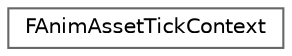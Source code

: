 digraph "Graphical Class Hierarchy"
{
 // INTERACTIVE_SVG=YES
 // LATEX_PDF_SIZE
  bgcolor="transparent";
  edge [fontname=Helvetica,fontsize=10,labelfontname=Helvetica,labelfontsize=10];
  node [fontname=Helvetica,fontsize=10,shape=box,height=0.2,width=0.4];
  rankdir="LR";
  Node0 [id="Node000000",label="FAnimAssetTickContext",height=0.2,width=0.4,color="grey40", fillcolor="white", style="filled",URL="$d3/d15/structFAnimAssetTickContext.html",tooltip=" "];
}
